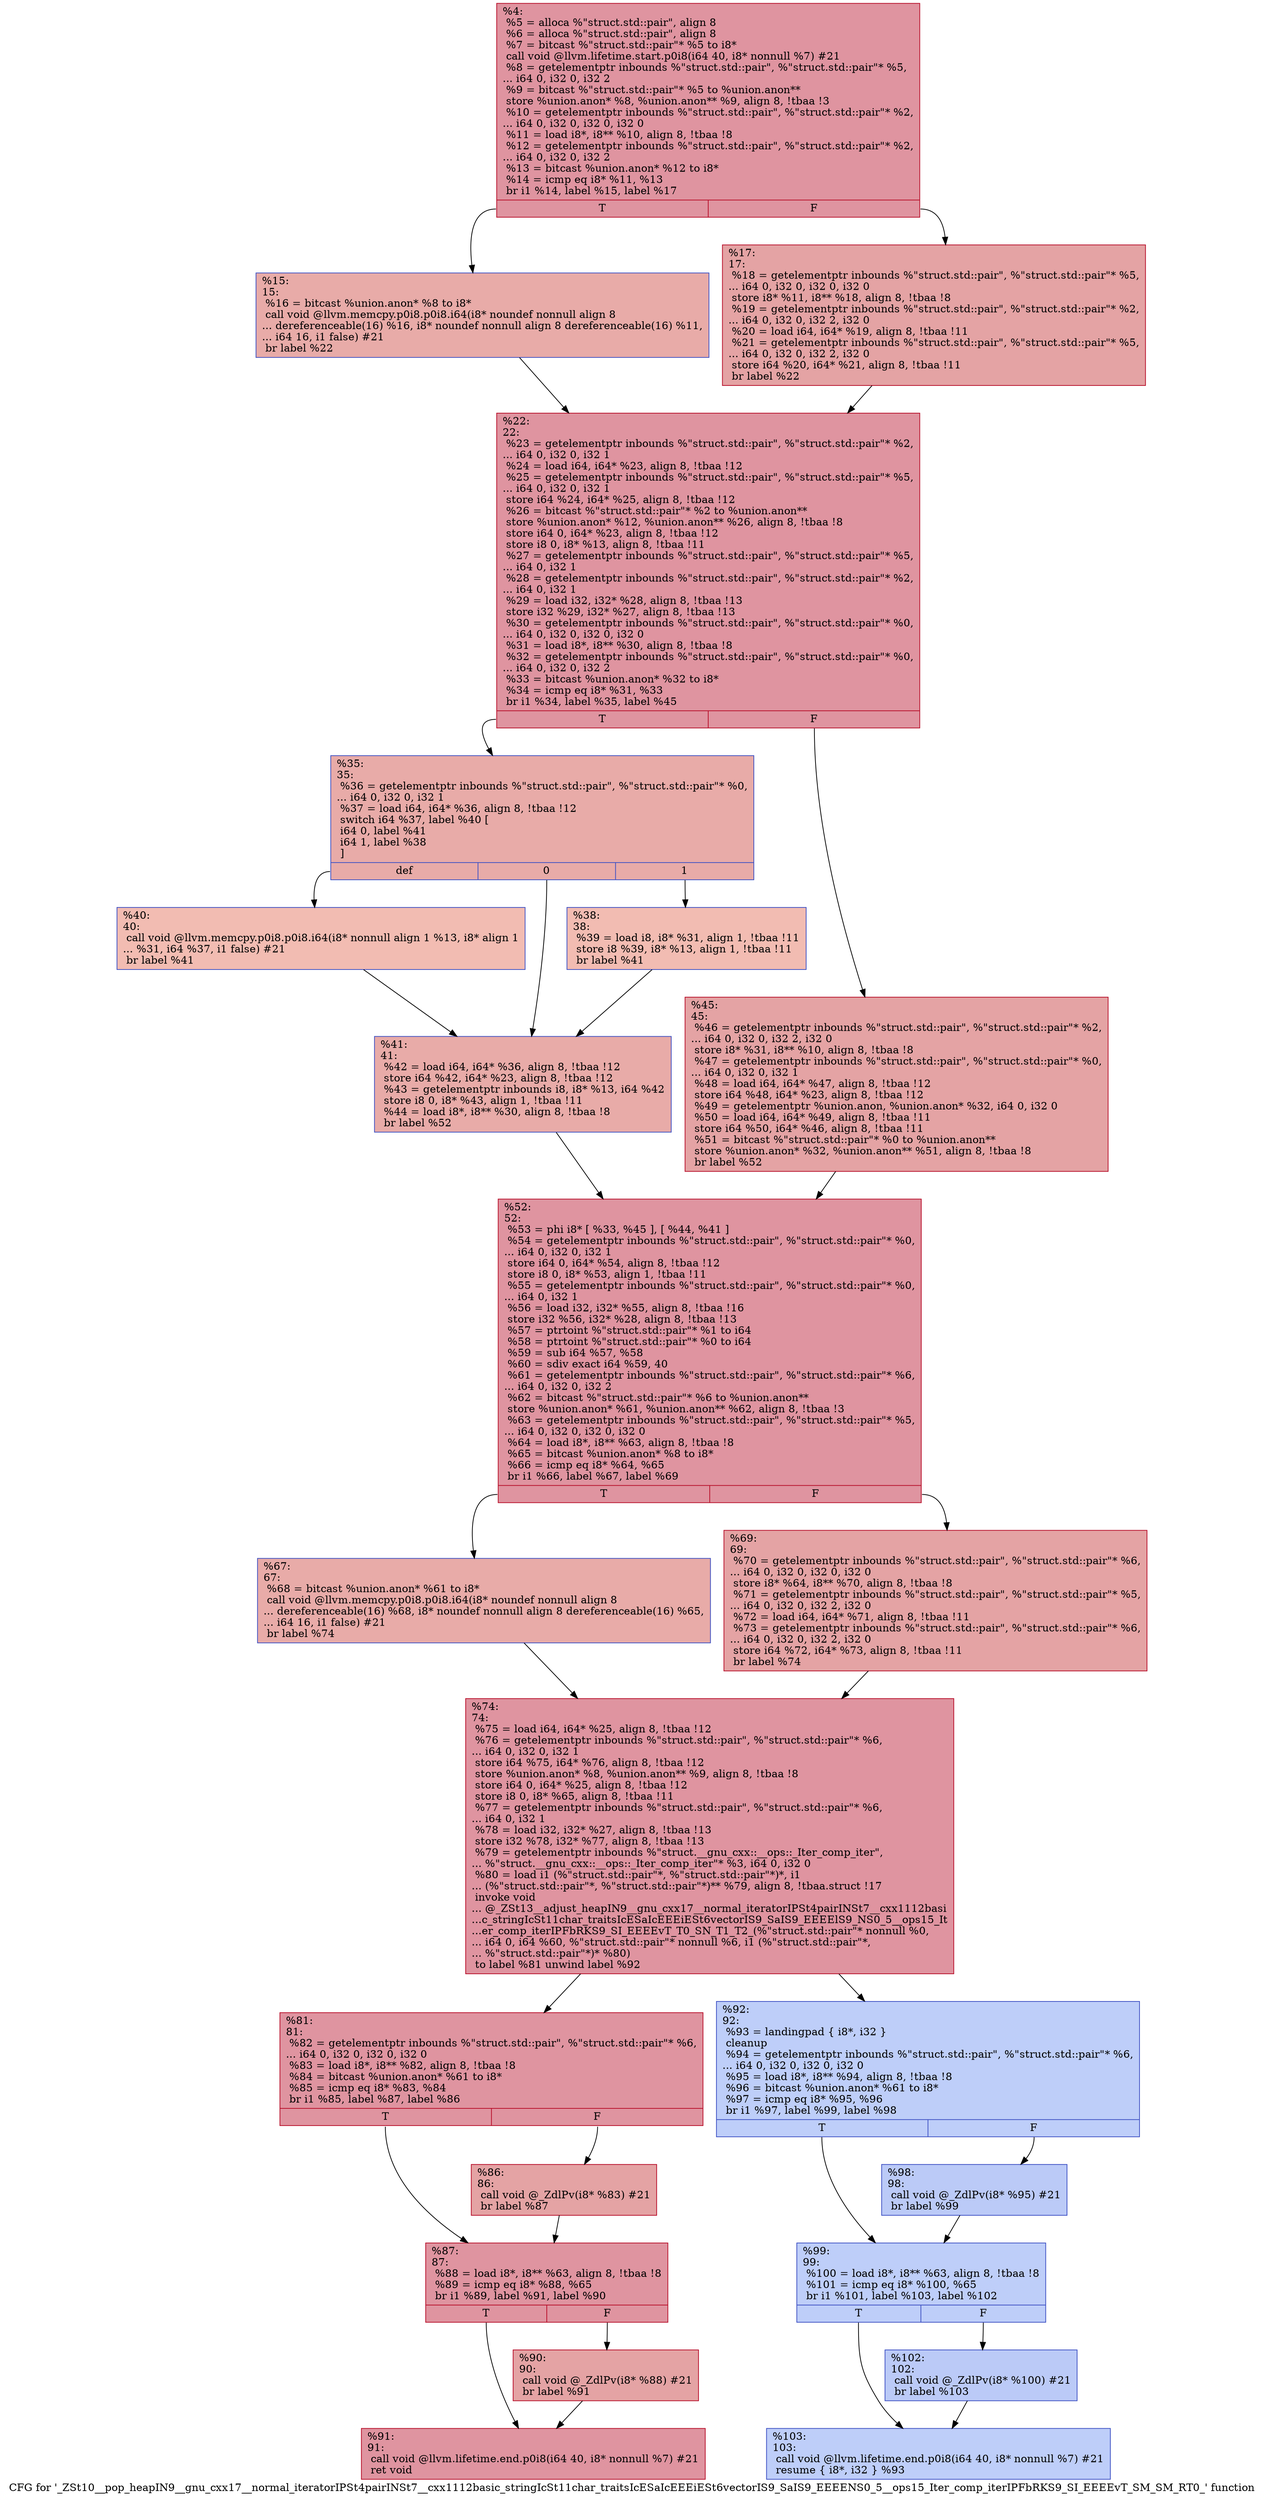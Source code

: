 digraph "CFG for '_ZSt10__pop_heapIN9__gnu_cxx17__normal_iteratorIPSt4pairINSt7__cxx1112basic_stringIcSt11char_traitsIcESaIcEEEiESt6vectorIS9_SaIS9_EEEENS0_5__ops15_Iter_comp_iterIPFbRKS9_SI_EEEEvT_SM_SM_RT0_' function" {
	label="CFG for '_ZSt10__pop_heapIN9__gnu_cxx17__normal_iteratorIPSt4pairINSt7__cxx1112basic_stringIcSt11char_traitsIcESaIcEEEiESt6vectorIS9_SaIS9_EEEENS0_5__ops15_Iter_comp_iterIPFbRKS9_SI_EEEEvT_SM_SM_RT0_' function";

	Node0x56528593c080 [shape=record,color="#b70d28ff", style=filled, fillcolor="#b70d2870",label="{%4:\l  %5 = alloca %\"struct.std::pair\", align 8\l  %6 = alloca %\"struct.std::pair\", align 8\l  %7 = bitcast %\"struct.std::pair\"* %5 to i8*\l  call void @llvm.lifetime.start.p0i8(i64 40, i8* nonnull %7) #21\l  %8 = getelementptr inbounds %\"struct.std::pair\", %\"struct.std::pair\"* %5,\l... i64 0, i32 0, i32 2\l  %9 = bitcast %\"struct.std::pair\"* %5 to %union.anon**\l  store %union.anon* %8, %union.anon** %9, align 8, !tbaa !3\l  %10 = getelementptr inbounds %\"struct.std::pair\", %\"struct.std::pair\"* %2,\l... i64 0, i32 0, i32 0, i32 0\l  %11 = load i8*, i8** %10, align 8, !tbaa !8\l  %12 = getelementptr inbounds %\"struct.std::pair\", %\"struct.std::pair\"* %2,\l... i64 0, i32 0, i32 2\l  %13 = bitcast %union.anon* %12 to i8*\l  %14 = icmp eq i8* %11, %13\l  br i1 %14, label %15, label %17\l|{<s0>T|<s1>F}}"];
	Node0x56528593c080:s0 -> Node0x56528593c0d0;
	Node0x56528593c080:s1 -> Node0x56528593c8d0;
	Node0x56528593c0d0 [shape=record,color="#3d50c3ff", style=filled, fillcolor="#cc403a70",label="{%15:\l15:                                               \l  %16 = bitcast %union.anon* %8 to i8*\l  call void @llvm.memcpy.p0i8.p0i8.i64(i8* noundef nonnull align 8\l... dereferenceable(16) %16, i8* noundef nonnull align 8 dereferenceable(16) %11,\l... i64 16, i1 false) #21\l  br label %22\l}"];
	Node0x56528593c0d0 -> Node0x56528593cbb0;
	Node0x56528593c8d0 [shape=record,color="#b70d28ff", style=filled, fillcolor="#c32e3170",label="{%17:\l17:                                               \l  %18 = getelementptr inbounds %\"struct.std::pair\", %\"struct.std::pair\"* %5,\l... i64 0, i32 0, i32 0, i32 0\l  store i8* %11, i8** %18, align 8, !tbaa !8\l  %19 = getelementptr inbounds %\"struct.std::pair\", %\"struct.std::pair\"* %2,\l... i64 0, i32 0, i32 2, i32 0\l  %20 = load i64, i64* %19, align 8, !tbaa !11\l  %21 = getelementptr inbounds %\"struct.std::pair\", %\"struct.std::pair\"* %5,\l... i64 0, i32 0, i32 2, i32 0\l  store i64 %20, i64* %21, align 8, !tbaa !11\l  br label %22\l}"];
	Node0x56528593c8d0 -> Node0x56528593cbb0;
	Node0x56528593cbb0 [shape=record,color="#b70d28ff", style=filled, fillcolor="#b70d2870",label="{%22:\l22:                                               \l  %23 = getelementptr inbounds %\"struct.std::pair\", %\"struct.std::pair\"* %2,\l... i64 0, i32 0, i32 1\l  %24 = load i64, i64* %23, align 8, !tbaa !12\l  %25 = getelementptr inbounds %\"struct.std::pair\", %\"struct.std::pair\"* %5,\l... i64 0, i32 0, i32 1\l  store i64 %24, i64* %25, align 8, !tbaa !12\l  %26 = bitcast %\"struct.std::pair\"* %2 to %union.anon**\l  store %union.anon* %12, %union.anon** %26, align 8, !tbaa !8\l  store i64 0, i64* %23, align 8, !tbaa !12\l  store i8 0, i8* %13, align 8, !tbaa !11\l  %27 = getelementptr inbounds %\"struct.std::pair\", %\"struct.std::pair\"* %5,\l... i64 0, i32 1\l  %28 = getelementptr inbounds %\"struct.std::pair\", %\"struct.std::pair\"* %2,\l... i64 0, i32 1\l  %29 = load i32, i32* %28, align 8, !tbaa !13\l  store i32 %29, i32* %27, align 8, !tbaa !13\l  %30 = getelementptr inbounds %\"struct.std::pair\", %\"struct.std::pair\"* %0,\l... i64 0, i32 0, i32 0, i32 0\l  %31 = load i8*, i8** %30, align 8, !tbaa !8\l  %32 = getelementptr inbounds %\"struct.std::pair\", %\"struct.std::pair\"* %0,\l... i64 0, i32 0, i32 2\l  %33 = bitcast %union.anon* %32 to i8*\l  %34 = icmp eq i8* %31, %33\l  br i1 %34, label %35, label %45\l|{<s0>T|<s1>F}}"];
	Node0x56528593cbb0:s0 -> Node0x565285902d90;
	Node0x56528593cbb0:s1 -> Node0x565285902de0;
	Node0x565285902d90 [shape=record,color="#3d50c3ff", style=filled, fillcolor="#cc403a70",label="{%35:\l35:                                               \l  %36 = getelementptr inbounds %\"struct.std::pair\", %\"struct.std::pair\"* %0,\l... i64 0, i32 0, i32 1\l  %37 = load i64, i64* %36, align 8, !tbaa !12\l  switch i64 %37, label %40 [\l    i64 0, label %41\l    i64 1, label %38\l  ]\l|{<s0>def|<s1>0|<s2>1}}"];
	Node0x565285902d90:s0 -> Node0x565285903030;
	Node0x565285902d90:s1 -> Node0x565285903080;
	Node0x565285902d90:s2 -> Node0x5652859030d0;
	Node0x5652859030d0 [shape=record,color="#3d50c3ff", style=filled, fillcolor="#e1675170",label="{%38:\l38:                                               \l  %39 = load i8, i8* %31, align 1, !tbaa !11\l  store i8 %39, i8* %13, align 1, !tbaa !11\l  br label %41\l}"];
	Node0x5652859030d0 -> Node0x565285903080;
	Node0x565285903030 [shape=record,color="#3d50c3ff", style=filled, fillcolor="#e1675170",label="{%40:\l40:                                               \l  call void @llvm.memcpy.p0i8.p0i8.i64(i8* nonnull align 1 %13, i8* align 1\l... %31, i64 %37, i1 false) #21\l  br label %41\l}"];
	Node0x565285903030 -> Node0x565285903080;
	Node0x565285903080 [shape=record,color="#3d50c3ff", style=filled, fillcolor="#cc403a70",label="{%41:\l41:                                               \l  %42 = load i64, i64* %36, align 8, !tbaa !12\l  store i64 %42, i64* %23, align 8, !tbaa !12\l  %43 = getelementptr inbounds i8, i8* %13, i64 %42\l  store i8 0, i8* %43, align 1, !tbaa !11\l  %44 = load i8*, i8** %30, align 8, !tbaa !8\l  br label %52\l}"];
	Node0x565285903080 -> Node0x565285904f30;
	Node0x565285902de0 [shape=record,color="#b70d28ff", style=filled, fillcolor="#c32e3170",label="{%45:\l45:                                               \l  %46 = getelementptr inbounds %\"struct.std::pair\", %\"struct.std::pair\"* %2,\l... i64 0, i32 0, i32 2, i32 0\l  store i8* %31, i8** %10, align 8, !tbaa !8\l  %47 = getelementptr inbounds %\"struct.std::pair\", %\"struct.std::pair\"* %0,\l... i64 0, i32 0, i32 1\l  %48 = load i64, i64* %47, align 8, !tbaa !12\l  store i64 %48, i64* %23, align 8, !tbaa !12\l  %49 = getelementptr %union.anon, %union.anon* %32, i64 0, i32 0\l  %50 = load i64, i64* %49, align 8, !tbaa !11\l  store i64 %50, i64* %46, align 8, !tbaa !11\l  %51 = bitcast %\"struct.std::pair\"* %0 to %union.anon**\l  store %union.anon* %32, %union.anon** %51, align 8, !tbaa !8\l  br label %52\l}"];
	Node0x565285902de0 -> Node0x565285904f30;
	Node0x565285904f30 [shape=record,color="#b70d28ff", style=filled, fillcolor="#b70d2870",label="{%52:\l52:                                               \l  %53 = phi i8* [ %33, %45 ], [ %44, %41 ]\l  %54 = getelementptr inbounds %\"struct.std::pair\", %\"struct.std::pair\"* %0,\l... i64 0, i32 0, i32 1\l  store i64 0, i64* %54, align 8, !tbaa !12\l  store i8 0, i8* %53, align 1, !tbaa !11\l  %55 = getelementptr inbounds %\"struct.std::pair\", %\"struct.std::pair\"* %0,\l... i64 0, i32 1\l  %56 = load i32, i32* %55, align 8, !tbaa !16\l  store i32 %56, i32* %28, align 8, !tbaa !13\l  %57 = ptrtoint %\"struct.std::pair\"* %1 to i64\l  %58 = ptrtoint %\"struct.std::pair\"* %0 to i64\l  %59 = sub i64 %57, %58\l  %60 = sdiv exact i64 %59, 40\l  %61 = getelementptr inbounds %\"struct.std::pair\", %\"struct.std::pair\"* %6,\l... i64 0, i32 0, i32 2\l  %62 = bitcast %\"struct.std::pair\"* %6 to %union.anon**\l  store %union.anon* %61, %union.anon** %62, align 8, !tbaa !3\l  %63 = getelementptr inbounds %\"struct.std::pair\", %\"struct.std::pair\"* %5,\l... i64 0, i32 0, i32 0, i32 0\l  %64 = load i8*, i8** %63, align 8, !tbaa !8\l  %65 = bitcast %union.anon* %8 to i8*\l  %66 = icmp eq i8* %64, %65\l  br i1 %66, label %67, label %69\l|{<s0>T|<s1>F}}"];
	Node0x565285904f30:s0 -> Node0x565285906c90;
	Node0x565285904f30:s1 -> Node0x565285906ce0;
	Node0x565285906c90 [shape=record,color="#3d50c3ff", style=filled, fillcolor="#cc403a70",label="{%67:\l67:                                               \l  %68 = bitcast %union.anon* %61 to i8*\l  call void @llvm.memcpy.p0i8.p0i8.i64(i8* noundef nonnull align 8\l... dereferenceable(16) %68, i8* noundef nonnull align 8 dereferenceable(16) %65,\l... i64 16, i1 false) #21\l  br label %74\l}"];
	Node0x565285906c90 -> Node0x565285906fc0;
	Node0x565285906ce0 [shape=record,color="#b70d28ff", style=filled, fillcolor="#c32e3170",label="{%69:\l69:                                               \l  %70 = getelementptr inbounds %\"struct.std::pair\", %\"struct.std::pair\"* %6,\l... i64 0, i32 0, i32 0, i32 0\l  store i8* %64, i8** %70, align 8, !tbaa !8\l  %71 = getelementptr inbounds %\"struct.std::pair\", %\"struct.std::pair\"* %5,\l... i64 0, i32 0, i32 2, i32 0\l  %72 = load i64, i64* %71, align 8, !tbaa !11\l  %73 = getelementptr inbounds %\"struct.std::pair\", %\"struct.std::pair\"* %6,\l... i64 0, i32 0, i32 2, i32 0\l  store i64 %72, i64* %73, align 8, !tbaa !11\l  br label %74\l}"];
	Node0x565285906ce0 -> Node0x565285906fc0;
	Node0x565285906fc0 [shape=record,color="#b70d28ff", style=filled, fillcolor="#b70d2870",label="{%74:\l74:                                               \l  %75 = load i64, i64* %25, align 8, !tbaa !12\l  %76 = getelementptr inbounds %\"struct.std::pair\", %\"struct.std::pair\"* %6,\l... i64 0, i32 0, i32 1\l  store i64 %75, i64* %76, align 8, !tbaa !12\l  store %union.anon* %8, %union.anon** %9, align 8, !tbaa !8\l  store i64 0, i64* %25, align 8, !tbaa !12\l  store i8 0, i8* %65, align 8, !tbaa !11\l  %77 = getelementptr inbounds %\"struct.std::pair\", %\"struct.std::pair\"* %6,\l... i64 0, i32 1\l  %78 = load i32, i32* %27, align 8, !tbaa !13\l  store i32 %78, i32* %77, align 8, !tbaa !13\l  %79 = getelementptr inbounds %\"struct.__gnu_cxx::__ops::_Iter_comp_iter\",\l... %\"struct.__gnu_cxx::__ops::_Iter_comp_iter\"* %3, i64 0, i32 0\l  %80 = load i1 (%\"struct.std::pair\"*, %\"struct.std::pair\"*)*, i1\l... (%\"struct.std::pair\"*, %\"struct.std::pair\"*)** %79, align 8, !tbaa.struct !17\l  invoke void\l... @_ZSt13__adjust_heapIN9__gnu_cxx17__normal_iteratorIPSt4pairINSt7__cxx1112basi\l...c_stringIcSt11char_traitsIcESaIcEEEiESt6vectorIS9_SaIS9_EEEElS9_NS0_5__ops15_It\l...er_comp_iterIPFbRKS9_SI_EEEEvT_T0_SN_T1_T2_(%\"struct.std::pair\"* nonnull %0,\l... i64 0, i64 %60, %\"struct.std::pair\"* nonnull %6, i1 (%\"struct.std::pair\"*,\l... %\"struct.std::pair\"*)* %80)\l          to label %81 unwind label %92\l}"];
	Node0x565285906fc0 -> Node0x565285908e20;
	Node0x565285906fc0 -> Node0x565285908e70;
	Node0x565285908e20 [shape=record,color="#b70d28ff", style=filled, fillcolor="#b70d2870",label="{%81:\l81:                                               \l  %82 = getelementptr inbounds %\"struct.std::pair\", %\"struct.std::pair\"* %6,\l... i64 0, i32 0, i32 0, i32 0\l  %83 = load i8*, i8** %82, align 8, !tbaa !8\l  %84 = bitcast %union.anon* %61 to i8*\l  %85 = icmp eq i8* %83, %84\l  br i1 %85, label %87, label %86\l|{<s0>T|<s1>F}}"];
	Node0x565285908e20:s0 -> Node0x5652859093c0;
	Node0x565285908e20:s1 -> Node0x565285909410;
	Node0x565285909410 [shape=record,color="#b70d28ff", style=filled, fillcolor="#c32e3170",label="{%86:\l86:                                               \l  call void @_ZdlPv(i8* %83) #21\l  br label %87\l}"];
	Node0x565285909410 -> Node0x5652859093c0;
	Node0x5652859093c0 [shape=record,color="#b70d28ff", style=filled, fillcolor="#b70d2870",label="{%87:\l87:                                               \l  %88 = load i8*, i8** %63, align 8, !tbaa !8\l  %89 = icmp eq i8* %88, %65\l  br i1 %89, label %91, label %90\l|{<s0>T|<s1>F}}"];
	Node0x5652859093c0:s0 -> Node0x565285909770;
	Node0x5652859093c0:s1 -> Node0x5652859097c0;
	Node0x5652859097c0 [shape=record,color="#b70d28ff", style=filled, fillcolor="#c32e3170",label="{%90:\l90:                                               \l  call void @_ZdlPv(i8* %88) #21\l  br label %91\l}"];
	Node0x5652859097c0 -> Node0x565285909770;
	Node0x565285909770 [shape=record,color="#b70d28ff", style=filled, fillcolor="#b70d2870",label="{%91:\l91:                                               \l  call void @llvm.lifetime.end.p0i8(i64 40, i8* nonnull %7) #21\l  ret void\l}"];
	Node0x565285908e70 [shape=record,color="#3d50c3ff", style=filled, fillcolor="#6c8ff170",label="{%92:\l92:                                               \l  %93 = landingpad \{ i8*, i32 \}\l          cleanup\l  %94 = getelementptr inbounds %\"struct.std::pair\", %\"struct.std::pair\"* %6,\l... i64 0, i32 0, i32 0, i32 0\l  %95 = load i8*, i8** %94, align 8, !tbaa !8\l  %96 = bitcast %union.anon* %61 to i8*\l  %97 = icmp eq i8* %95, %96\l  br i1 %97, label %99, label %98\l|{<s0>T|<s1>F}}"];
	Node0x565285908e70:s0 -> Node0x5652859479a0;
	Node0x565285908e70:s1 -> Node0x5652859479f0;
	Node0x5652859479f0 [shape=record,color="#3d50c3ff", style=filled, fillcolor="#6687ed70",label="{%98:\l98:                                               \l  call void @_ZdlPv(i8* %95) #21\l  br label %99\l}"];
	Node0x5652859479f0 -> Node0x5652859479a0;
	Node0x5652859479a0 [shape=record,color="#3d50c3ff", style=filled, fillcolor="#6c8ff170",label="{%99:\l99:                                               \l  %100 = load i8*, i8** %63, align 8, !tbaa !8\l  %101 = icmp eq i8* %100, %65\l  br i1 %101, label %103, label %102\l|{<s0>T|<s1>F}}"];
	Node0x5652859479a0:s0 -> Node0x565285947d70;
	Node0x5652859479a0:s1 -> Node0x565285947dc0;
	Node0x565285947dc0 [shape=record,color="#3d50c3ff", style=filled, fillcolor="#6687ed70",label="{%102:\l102:                                              \l  call void @_ZdlPv(i8* %100) #21\l  br label %103\l}"];
	Node0x565285947dc0 -> Node0x565285947d70;
	Node0x565285947d70 [shape=record,color="#3d50c3ff", style=filled, fillcolor="#6c8ff170",label="{%103:\l103:                                              \l  call void @llvm.lifetime.end.p0i8(i64 40, i8* nonnull %7) #21\l  resume \{ i8*, i32 \} %93\l}"];
}
